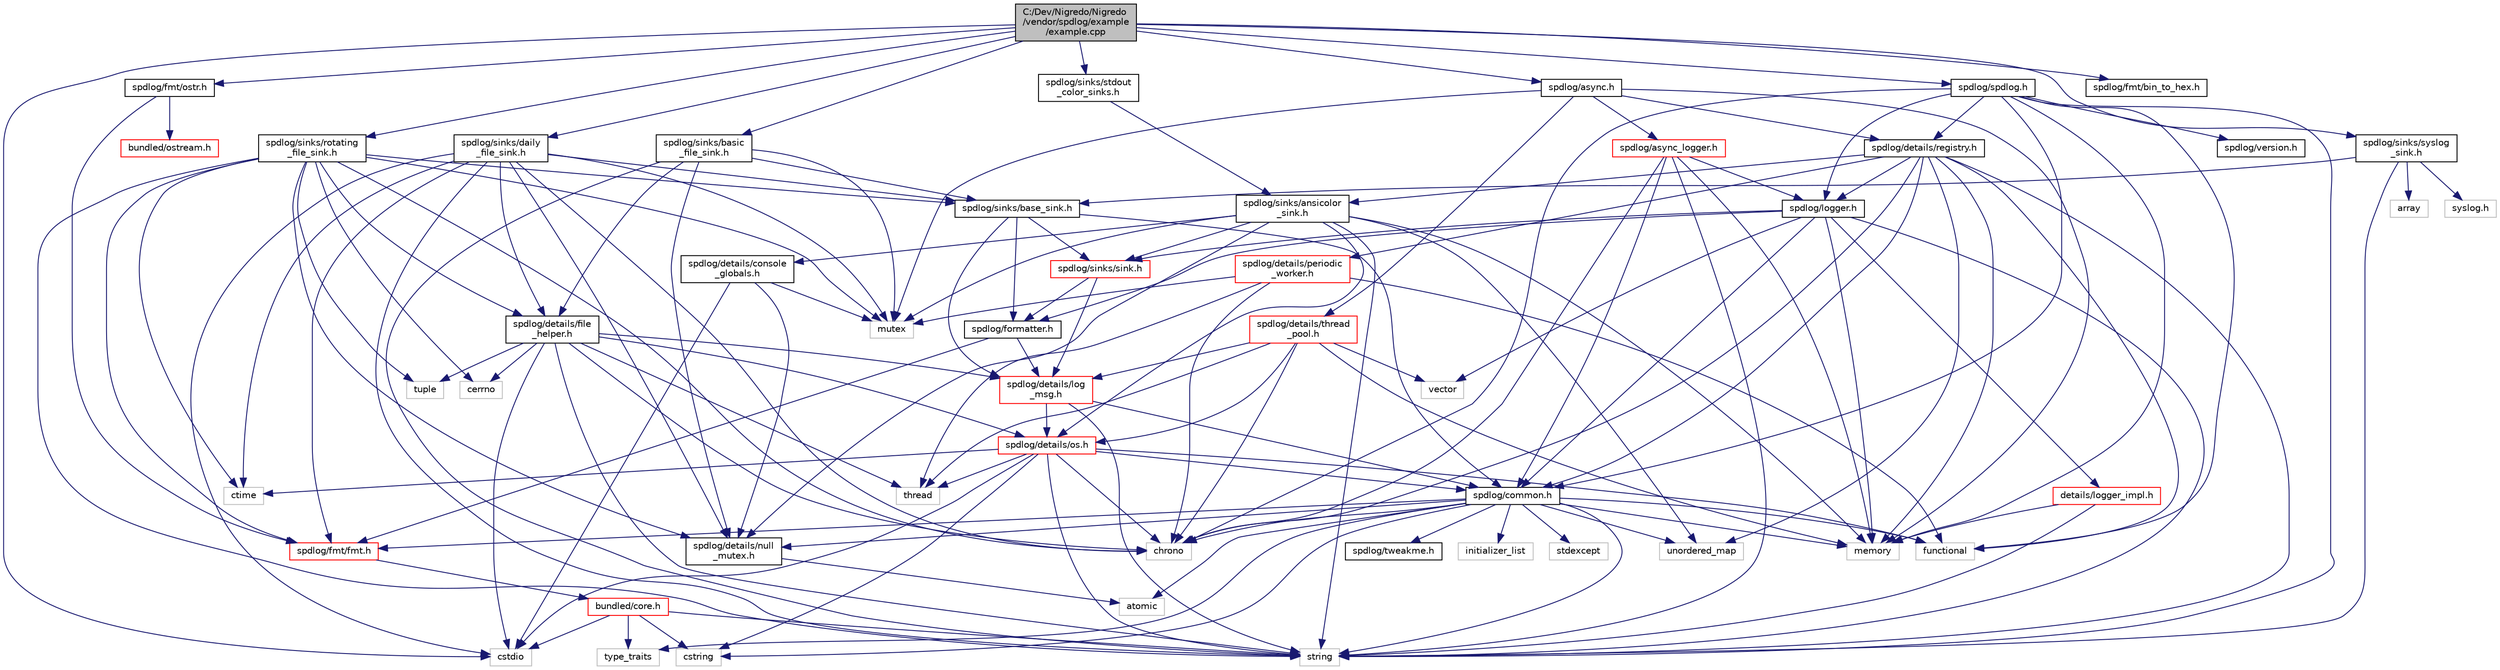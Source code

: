 digraph "C:/Dev/Nigredo/Nigredo/vendor/spdlog/example/example.cpp"
{
  edge [fontname="Helvetica",fontsize="10",labelfontname="Helvetica",labelfontsize="10"];
  node [fontname="Helvetica",fontsize="10",shape=record];
  Node1 [label="C:/Dev/Nigredo/Nigredo\l/vendor/spdlog/example\l/example.cpp",height=0.2,width=0.4,color="black", fillcolor="grey75", style="filled" fontcolor="black"];
  Node1 -> Node2 [color="midnightblue",fontsize="10",style="solid",fontname="Helvetica"];
  Node2 [label="cstdio",height=0.2,width=0.4,color="grey75", fillcolor="white", style="filled"];
  Node1 -> Node3 [color="midnightblue",fontsize="10",style="solid",fontname="Helvetica"];
  Node3 [label="spdlog/spdlog.h",height=0.2,width=0.4,color="black", fillcolor="white", style="filled",URL="$spdlog_8h.html"];
  Node3 -> Node4 [color="midnightblue",fontsize="10",style="solid",fontname="Helvetica"];
  Node4 [label="spdlog/common.h",height=0.2,width=0.4,color="black", fillcolor="white", style="filled",URL="$common_8h.html"];
  Node4 -> Node5 [color="midnightblue",fontsize="10",style="solid",fontname="Helvetica"];
  Node5 [label="spdlog/tweakme.h",height=0.2,width=0.4,color="black", fillcolor="white", style="filled",URL="$tweakme_8h.html"];
  Node4 -> Node6 [color="midnightblue",fontsize="10",style="solid",fontname="Helvetica"];
  Node6 [label="atomic",height=0.2,width=0.4,color="grey75", fillcolor="white", style="filled"];
  Node4 -> Node7 [color="midnightblue",fontsize="10",style="solid",fontname="Helvetica"];
  Node7 [label="chrono",height=0.2,width=0.4,color="grey75", fillcolor="white", style="filled"];
  Node4 -> Node8 [color="midnightblue",fontsize="10",style="solid",fontname="Helvetica"];
  Node8 [label="functional",height=0.2,width=0.4,color="grey75", fillcolor="white", style="filled"];
  Node4 -> Node9 [color="midnightblue",fontsize="10",style="solid",fontname="Helvetica"];
  Node9 [label="initializer_list",height=0.2,width=0.4,color="grey75", fillcolor="white", style="filled"];
  Node4 -> Node10 [color="midnightblue",fontsize="10",style="solid",fontname="Helvetica"];
  Node10 [label="memory",height=0.2,width=0.4,color="grey75", fillcolor="white", style="filled"];
  Node4 -> Node11 [color="midnightblue",fontsize="10",style="solid",fontname="Helvetica"];
  Node11 [label="stdexcept",height=0.2,width=0.4,color="grey75", fillcolor="white", style="filled"];
  Node4 -> Node12 [color="midnightblue",fontsize="10",style="solid",fontname="Helvetica"];
  Node12 [label="string",height=0.2,width=0.4,color="grey75", fillcolor="white", style="filled"];
  Node4 -> Node13 [color="midnightblue",fontsize="10",style="solid",fontname="Helvetica"];
  Node13 [label="cstring",height=0.2,width=0.4,color="grey75", fillcolor="white", style="filled"];
  Node4 -> Node14 [color="midnightblue",fontsize="10",style="solid",fontname="Helvetica"];
  Node14 [label="type_traits",height=0.2,width=0.4,color="grey75", fillcolor="white", style="filled"];
  Node4 -> Node15 [color="midnightblue",fontsize="10",style="solid",fontname="Helvetica"];
  Node15 [label="unordered_map",height=0.2,width=0.4,color="grey75", fillcolor="white", style="filled"];
  Node4 -> Node16 [color="midnightblue",fontsize="10",style="solid",fontname="Helvetica"];
  Node16 [label="spdlog/details/null\l_mutex.h",height=0.2,width=0.4,color="black", fillcolor="white", style="filled",URL="$null__mutex_8h.html"];
  Node16 -> Node6 [color="midnightblue",fontsize="10",style="solid",fontname="Helvetica"];
  Node4 -> Node17 [color="midnightblue",fontsize="10",style="solid",fontname="Helvetica"];
  Node17 [label="spdlog/fmt/fmt.h",height=0.2,width=0.4,color="red", fillcolor="white", style="filled",URL="$fmt_8h.html"];
  Node17 -> Node18 [color="midnightblue",fontsize="10",style="solid",fontname="Helvetica"];
  Node18 [label="bundled/core.h",height=0.2,width=0.4,color="red", fillcolor="white", style="filled",URL="$vendor_2spdlog_2include_2spdlog_2fmt_2bundled_2_core_8h.html"];
  Node18 -> Node2 [color="midnightblue",fontsize="10",style="solid",fontname="Helvetica"];
  Node18 -> Node13 [color="midnightblue",fontsize="10",style="solid",fontname="Helvetica"];
  Node18 -> Node12 [color="midnightblue",fontsize="10",style="solid",fontname="Helvetica"];
  Node18 -> Node14 [color="midnightblue",fontsize="10",style="solid",fontname="Helvetica"];
  Node3 -> Node19 [color="midnightblue",fontsize="10",style="solid",fontname="Helvetica"];
  Node19 [label="spdlog/details/registry.h",height=0.2,width=0.4,color="black", fillcolor="white", style="filled",URL="$registry_8h.html"];
  Node19 -> Node4 [color="midnightblue",fontsize="10",style="solid",fontname="Helvetica"];
  Node19 -> Node20 [color="midnightblue",fontsize="10",style="solid",fontname="Helvetica"];
  Node20 [label="spdlog/details/periodic\l_worker.h",height=0.2,width=0.4,color="red", fillcolor="white", style="filled",URL="$periodic__worker_8h.html"];
  Node20 -> Node7 [color="midnightblue",fontsize="10",style="solid",fontname="Helvetica"];
  Node20 -> Node8 [color="midnightblue",fontsize="10",style="solid",fontname="Helvetica"];
  Node20 -> Node21 [color="midnightblue",fontsize="10",style="solid",fontname="Helvetica"];
  Node21 [label="mutex",height=0.2,width=0.4,color="grey75", fillcolor="white", style="filled"];
  Node20 -> Node22 [color="midnightblue",fontsize="10",style="solid",fontname="Helvetica"];
  Node22 [label="thread",height=0.2,width=0.4,color="grey75", fillcolor="white", style="filled"];
  Node19 -> Node23 [color="midnightblue",fontsize="10",style="solid",fontname="Helvetica"];
  Node23 [label="spdlog/logger.h",height=0.2,width=0.4,color="black", fillcolor="white", style="filled",URL="$logger_8h.html"];
  Node23 -> Node4 [color="midnightblue",fontsize="10",style="solid",fontname="Helvetica"];
  Node23 -> Node24 [color="midnightblue",fontsize="10",style="solid",fontname="Helvetica"];
  Node24 [label="spdlog/formatter.h",height=0.2,width=0.4,color="black", fillcolor="white", style="filled",URL="$formatter_8h.html"];
  Node24 -> Node17 [color="midnightblue",fontsize="10",style="solid",fontname="Helvetica"];
  Node24 -> Node25 [color="midnightblue",fontsize="10",style="solid",fontname="Helvetica"];
  Node25 [label="spdlog/details/log\l_msg.h",height=0.2,width=0.4,color="red", fillcolor="white", style="filled",URL="$log__msg_8h.html"];
  Node25 -> Node4 [color="midnightblue",fontsize="10",style="solid",fontname="Helvetica"];
  Node25 -> Node26 [color="midnightblue",fontsize="10",style="solid",fontname="Helvetica"];
  Node26 [label="spdlog/details/os.h",height=0.2,width=0.4,color="red", fillcolor="white", style="filled",URL="$os_8h.html"];
  Node26 -> Node4 [color="midnightblue",fontsize="10",style="solid",fontname="Helvetica"];
  Node26 -> Node7 [color="midnightblue",fontsize="10",style="solid",fontname="Helvetica"];
  Node26 -> Node2 [color="midnightblue",fontsize="10",style="solid",fontname="Helvetica"];
  Node26 -> Node13 [color="midnightblue",fontsize="10",style="solid",fontname="Helvetica"];
  Node26 -> Node27 [color="midnightblue",fontsize="10",style="solid",fontname="Helvetica"];
  Node27 [label="ctime",height=0.2,width=0.4,color="grey75", fillcolor="white", style="filled"];
  Node26 -> Node8 [color="midnightblue",fontsize="10",style="solid",fontname="Helvetica"];
  Node26 -> Node12 [color="midnightblue",fontsize="10",style="solid",fontname="Helvetica"];
  Node26 -> Node22 [color="midnightblue",fontsize="10",style="solid",fontname="Helvetica"];
  Node25 -> Node12 [color="midnightblue",fontsize="10",style="solid",fontname="Helvetica"];
  Node23 -> Node28 [color="midnightblue",fontsize="10",style="solid",fontname="Helvetica"];
  Node28 [label="spdlog/sinks/sink.h",height=0.2,width=0.4,color="red", fillcolor="white", style="filled",URL="$sink_8h.html"];
  Node28 -> Node25 [color="midnightblue",fontsize="10",style="solid",fontname="Helvetica"];
  Node28 -> Node24 [color="midnightblue",fontsize="10",style="solid",fontname="Helvetica"];
  Node23 -> Node10 [color="midnightblue",fontsize="10",style="solid",fontname="Helvetica"];
  Node23 -> Node12 [color="midnightblue",fontsize="10",style="solid",fontname="Helvetica"];
  Node23 -> Node29 [color="midnightblue",fontsize="10",style="solid",fontname="Helvetica"];
  Node29 [label="vector",height=0.2,width=0.4,color="grey75", fillcolor="white", style="filled"];
  Node23 -> Node30 [color="midnightblue",fontsize="10",style="solid",fontname="Helvetica"];
  Node30 [label="details/logger_impl.h",height=0.2,width=0.4,color="red", fillcolor="white", style="filled",URL="$logger__impl_8h.html"];
  Node30 -> Node10 [color="midnightblue",fontsize="10",style="solid",fontname="Helvetica"];
  Node30 -> Node12 [color="midnightblue",fontsize="10",style="solid",fontname="Helvetica"];
  Node19 -> Node31 [color="midnightblue",fontsize="10",style="solid",fontname="Helvetica"];
  Node31 [label="spdlog/sinks/ansicolor\l_sink.h",height=0.2,width=0.4,color="black", fillcolor="white", style="filled",URL="$ansicolor__sink_8h.html"];
  Node31 -> Node32 [color="midnightblue",fontsize="10",style="solid",fontname="Helvetica"];
  Node32 [label="spdlog/details/console\l_globals.h",height=0.2,width=0.4,color="black", fillcolor="white", style="filled",URL="$console__globals_8h.html"];
  Node32 -> Node16 [color="midnightblue",fontsize="10",style="solid",fontname="Helvetica"];
  Node32 -> Node2 [color="midnightblue",fontsize="10",style="solid",fontname="Helvetica"];
  Node32 -> Node21 [color="midnightblue",fontsize="10",style="solid",fontname="Helvetica"];
  Node31 -> Node16 [color="midnightblue",fontsize="10",style="solid",fontname="Helvetica"];
  Node31 -> Node26 [color="midnightblue",fontsize="10",style="solid",fontname="Helvetica"];
  Node31 -> Node28 [color="midnightblue",fontsize="10",style="solid",fontname="Helvetica"];
  Node31 -> Node10 [color="midnightblue",fontsize="10",style="solid",fontname="Helvetica"];
  Node31 -> Node21 [color="midnightblue",fontsize="10",style="solid",fontname="Helvetica"];
  Node31 -> Node12 [color="midnightblue",fontsize="10",style="solid",fontname="Helvetica"];
  Node31 -> Node15 [color="midnightblue",fontsize="10",style="solid",fontname="Helvetica"];
  Node19 -> Node7 [color="midnightblue",fontsize="10",style="solid",fontname="Helvetica"];
  Node19 -> Node8 [color="midnightblue",fontsize="10",style="solid",fontname="Helvetica"];
  Node19 -> Node10 [color="midnightblue",fontsize="10",style="solid",fontname="Helvetica"];
  Node19 -> Node12 [color="midnightblue",fontsize="10",style="solid",fontname="Helvetica"];
  Node19 -> Node15 [color="midnightblue",fontsize="10",style="solid",fontname="Helvetica"];
  Node3 -> Node23 [color="midnightblue",fontsize="10",style="solid",fontname="Helvetica"];
  Node3 -> Node33 [color="midnightblue",fontsize="10",style="solid",fontname="Helvetica"];
  Node33 [label="spdlog/version.h",height=0.2,width=0.4,color="black", fillcolor="white", style="filled",URL="$version_8h.html"];
  Node3 -> Node7 [color="midnightblue",fontsize="10",style="solid",fontname="Helvetica"];
  Node3 -> Node8 [color="midnightblue",fontsize="10",style="solid",fontname="Helvetica"];
  Node3 -> Node10 [color="midnightblue",fontsize="10",style="solid",fontname="Helvetica"];
  Node3 -> Node12 [color="midnightblue",fontsize="10",style="solid",fontname="Helvetica"];
  Node1 -> Node34 [color="midnightblue",fontsize="10",style="solid",fontname="Helvetica"];
  Node34 [label="spdlog/sinks/stdout\l_color_sinks.h",height=0.2,width=0.4,color="black", fillcolor="white", style="filled",URL="$stdout__color__sinks_8h.html"];
  Node34 -> Node31 [color="midnightblue",fontsize="10",style="solid",fontname="Helvetica"];
  Node1 -> Node35 [color="midnightblue",fontsize="10",style="solid",fontname="Helvetica"];
  Node35 [label="spdlog/sinks/basic\l_file_sink.h",height=0.2,width=0.4,color="black", fillcolor="white", style="filled",URL="$basic__file__sink_8h.html"];
  Node35 -> Node36 [color="midnightblue",fontsize="10",style="solid",fontname="Helvetica"];
  Node36 [label="spdlog/details/file\l_helper.h",height=0.2,width=0.4,color="black", fillcolor="white", style="filled",URL="$file__helper_8h.html"];
  Node36 -> Node25 [color="midnightblue",fontsize="10",style="solid",fontname="Helvetica"];
  Node36 -> Node26 [color="midnightblue",fontsize="10",style="solid",fontname="Helvetica"];
  Node36 -> Node37 [color="midnightblue",fontsize="10",style="solid",fontname="Helvetica"];
  Node37 [label="cerrno",height=0.2,width=0.4,color="grey75", fillcolor="white", style="filled"];
  Node36 -> Node7 [color="midnightblue",fontsize="10",style="solid",fontname="Helvetica"];
  Node36 -> Node2 [color="midnightblue",fontsize="10",style="solid",fontname="Helvetica"];
  Node36 -> Node12 [color="midnightblue",fontsize="10",style="solid",fontname="Helvetica"];
  Node36 -> Node22 [color="midnightblue",fontsize="10",style="solid",fontname="Helvetica"];
  Node36 -> Node38 [color="midnightblue",fontsize="10",style="solid",fontname="Helvetica"];
  Node38 [label="tuple",height=0.2,width=0.4,color="grey75", fillcolor="white", style="filled"];
  Node35 -> Node16 [color="midnightblue",fontsize="10",style="solid",fontname="Helvetica"];
  Node35 -> Node39 [color="midnightblue",fontsize="10",style="solid",fontname="Helvetica"];
  Node39 [label="spdlog/sinks/base_sink.h",height=0.2,width=0.4,color="black", fillcolor="white", style="filled",URL="$base__sink_8h.html"];
  Node39 -> Node4 [color="midnightblue",fontsize="10",style="solid",fontname="Helvetica"];
  Node39 -> Node25 [color="midnightblue",fontsize="10",style="solid",fontname="Helvetica"];
  Node39 -> Node24 [color="midnightblue",fontsize="10",style="solid",fontname="Helvetica"];
  Node39 -> Node28 [color="midnightblue",fontsize="10",style="solid",fontname="Helvetica"];
  Node35 -> Node21 [color="midnightblue",fontsize="10",style="solid",fontname="Helvetica"];
  Node35 -> Node12 [color="midnightblue",fontsize="10",style="solid",fontname="Helvetica"];
  Node1 -> Node40 [color="midnightblue",fontsize="10",style="solid",fontname="Helvetica"];
  Node40 [label="spdlog/sinks/rotating\l_file_sink.h",height=0.2,width=0.4,color="black", fillcolor="white", style="filled",URL="$rotating__file__sink_8h.html"];
  Node40 -> Node36 [color="midnightblue",fontsize="10",style="solid",fontname="Helvetica"];
  Node40 -> Node16 [color="midnightblue",fontsize="10",style="solid",fontname="Helvetica"];
  Node40 -> Node17 [color="midnightblue",fontsize="10",style="solid",fontname="Helvetica"];
  Node40 -> Node39 [color="midnightblue",fontsize="10",style="solid",fontname="Helvetica"];
  Node40 -> Node37 [color="midnightblue",fontsize="10",style="solid",fontname="Helvetica"];
  Node40 -> Node7 [color="midnightblue",fontsize="10",style="solid",fontname="Helvetica"];
  Node40 -> Node27 [color="midnightblue",fontsize="10",style="solid",fontname="Helvetica"];
  Node40 -> Node21 [color="midnightblue",fontsize="10",style="solid",fontname="Helvetica"];
  Node40 -> Node12 [color="midnightblue",fontsize="10",style="solid",fontname="Helvetica"];
  Node40 -> Node38 [color="midnightblue",fontsize="10",style="solid",fontname="Helvetica"];
  Node1 -> Node41 [color="midnightblue",fontsize="10",style="solid",fontname="Helvetica"];
  Node41 [label="spdlog/sinks/daily\l_file_sink.h",height=0.2,width=0.4,color="black", fillcolor="white", style="filled",URL="$daily__file__sink_8h.html"];
  Node41 -> Node36 [color="midnightblue",fontsize="10",style="solid",fontname="Helvetica"];
  Node41 -> Node16 [color="midnightblue",fontsize="10",style="solid",fontname="Helvetica"];
  Node41 -> Node17 [color="midnightblue",fontsize="10",style="solid",fontname="Helvetica"];
  Node41 -> Node39 [color="midnightblue",fontsize="10",style="solid",fontname="Helvetica"];
  Node41 -> Node7 [color="midnightblue",fontsize="10",style="solid",fontname="Helvetica"];
  Node41 -> Node2 [color="midnightblue",fontsize="10",style="solid",fontname="Helvetica"];
  Node41 -> Node27 [color="midnightblue",fontsize="10",style="solid",fontname="Helvetica"];
  Node41 -> Node21 [color="midnightblue",fontsize="10",style="solid",fontname="Helvetica"];
  Node41 -> Node12 [color="midnightblue",fontsize="10",style="solid",fontname="Helvetica"];
  Node1 -> Node42 [color="midnightblue",fontsize="10",style="solid",fontname="Helvetica"];
  Node42 [label="spdlog/async.h",height=0.2,width=0.4,color="black", fillcolor="white", style="filled",URL="$async_8h.html"];
  Node42 -> Node43 [color="midnightblue",fontsize="10",style="solid",fontname="Helvetica"];
  Node43 [label="spdlog/async_logger.h",height=0.2,width=0.4,color="red", fillcolor="white", style="filled",URL="$async__logger_8h.html"];
  Node43 -> Node4 [color="midnightblue",fontsize="10",style="solid",fontname="Helvetica"];
  Node43 -> Node23 [color="midnightblue",fontsize="10",style="solid",fontname="Helvetica"];
  Node43 -> Node7 [color="midnightblue",fontsize="10",style="solid",fontname="Helvetica"];
  Node43 -> Node10 [color="midnightblue",fontsize="10",style="solid",fontname="Helvetica"];
  Node43 -> Node12 [color="midnightblue",fontsize="10",style="solid",fontname="Helvetica"];
  Node42 -> Node19 [color="midnightblue",fontsize="10",style="solid",fontname="Helvetica"];
  Node42 -> Node44 [color="midnightblue",fontsize="10",style="solid",fontname="Helvetica"];
  Node44 [label="spdlog/details/thread\l_pool.h",height=0.2,width=0.4,color="red", fillcolor="white", style="filled",URL="$thread__pool_8h.html"];
  Node44 -> Node25 [color="midnightblue",fontsize="10",style="solid",fontname="Helvetica"];
  Node44 -> Node26 [color="midnightblue",fontsize="10",style="solid",fontname="Helvetica"];
  Node44 -> Node7 [color="midnightblue",fontsize="10",style="solid",fontname="Helvetica"];
  Node44 -> Node10 [color="midnightblue",fontsize="10",style="solid",fontname="Helvetica"];
  Node44 -> Node22 [color="midnightblue",fontsize="10",style="solid",fontname="Helvetica"];
  Node44 -> Node29 [color="midnightblue",fontsize="10",style="solid",fontname="Helvetica"];
  Node42 -> Node10 [color="midnightblue",fontsize="10",style="solid",fontname="Helvetica"];
  Node42 -> Node21 [color="midnightblue",fontsize="10",style="solid",fontname="Helvetica"];
  Node1 -> Node45 [color="midnightblue",fontsize="10",style="solid",fontname="Helvetica"];
  Node45 [label="spdlog/fmt/bin_to_hex.h",height=0.2,width=0.4,color="black", fillcolor="white", style="filled",URL="$bin__to__hex_8h.html"];
  Node1 -> Node46 [color="midnightblue",fontsize="10",style="solid",fontname="Helvetica"];
  Node46 [label="spdlog/fmt/ostr.h",height=0.2,width=0.4,color="black", fillcolor="white", style="filled",URL="$ostr_8h.html"];
  Node46 -> Node47 [color="midnightblue",fontsize="10",style="solid",fontname="Helvetica"];
  Node47 [label="bundled/ostream.h",height=0.2,width=0.4,color="red", fillcolor="white", style="filled",URL="$ostream_8h.html"];
  Node46 -> Node17 [color="midnightblue",fontsize="10",style="solid",fontname="Helvetica"];
  Node1 -> Node48 [color="midnightblue",fontsize="10",style="solid",fontname="Helvetica"];
  Node48 [label="spdlog/sinks/syslog\l_sink.h",height=0.2,width=0.4,color="black", fillcolor="white", style="filled",URL="$syslog__sink_8h.html"];
  Node48 -> Node39 [color="midnightblue",fontsize="10",style="solid",fontname="Helvetica"];
  Node48 -> Node49 [color="midnightblue",fontsize="10",style="solid",fontname="Helvetica"];
  Node49 [label="array",height=0.2,width=0.4,color="grey75", fillcolor="white", style="filled"];
  Node48 -> Node12 [color="midnightblue",fontsize="10",style="solid",fontname="Helvetica"];
  Node48 -> Node50 [color="midnightblue",fontsize="10",style="solid",fontname="Helvetica"];
  Node50 [label="syslog.h",height=0.2,width=0.4,color="grey75", fillcolor="white", style="filled"];
}
